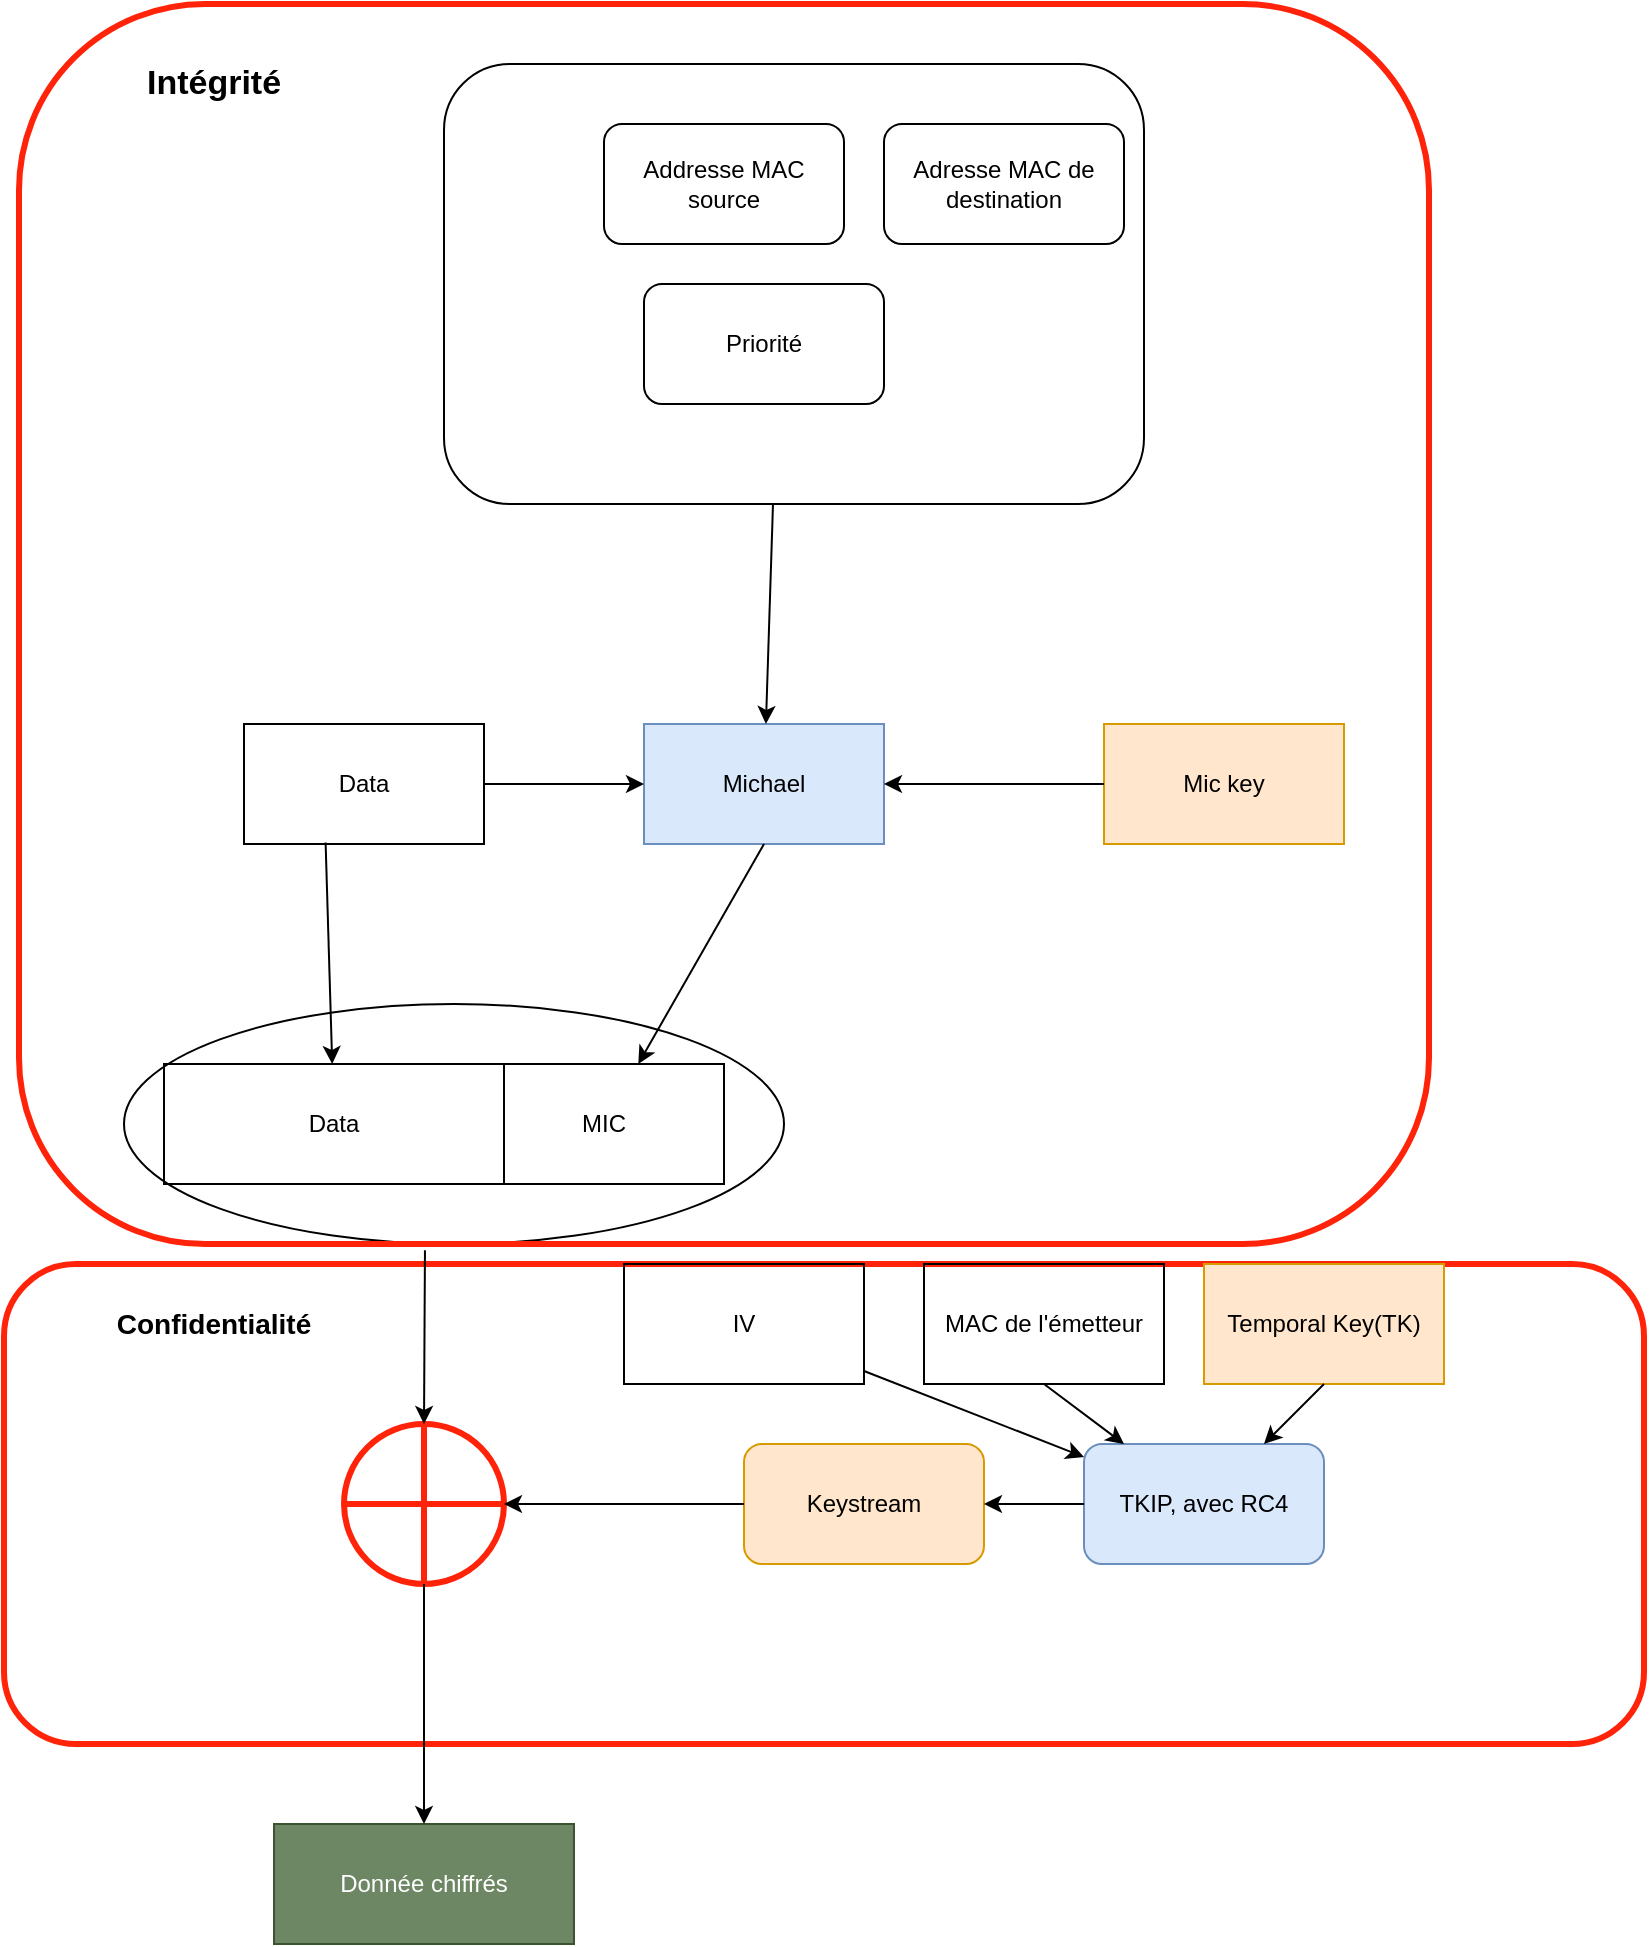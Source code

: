 <mxfile version="13.7.9" type="device" pages="4"><diagram id="kMH1lo6tfA0wAa0Jl7Ul" name="Page-1"><mxGraphModel dx="2678" dy="592" grid="1" gridSize="10" guides="1" tooltips="1" connect="1" arrows="1" fold="1" page="1" pageScale="1" pageWidth="1654" pageHeight="2336" math="0" shadow="0"><root><mxCell id="0"/><mxCell id="1" parent="0"/><mxCell id="d4T42-UDSkTKx1eK6_fw-1" value="Data" style="rounded=0;whiteSpace=wrap;html=1;" parent="1" vertex="1"><mxGeometry x="100" y="420" width="120" height="60" as="geometry"/></mxCell><mxCell id="d4T42-UDSkTKx1eK6_fw-2" value="Mic key" style="rounded=0;whiteSpace=wrap;html=1;fillColor=#ffe6cc;strokeColor=#d79b00;" parent="1" vertex="1"><mxGeometry x="530" y="420" width="120" height="60" as="geometry"/></mxCell><mxCell id="d4T42-UDSkTKx1eK6_fw-3" value="Michael" style="rounded=0;whiteSpace=wrap;html=1;fillColor=#dae8fc;strokeColor=#6c8ebf;" parent="1" vertex="1"><mxGeometry x="300" y="420" width="120" height="60" as="geometry"/></mxCell><mxCell id="d4T42-UDSkTKx1eK6_fw-4" value="Addresse MAC source" style="rounded=1;whiteSpace=wrap;html=1;" parent="1" vertex="1"><mxGeometry x="280" y="120" width="120" height="60" as="geometry"/></mxCell><mxCell id="d4T42-UDSkTKx1eK6_fw-6" value="Adresse MAC de destination" style="rounded=1;whiteSpace=wrap;html=1;" parent="1" vertex="1"><mxGeometry x="420" y="120" width="120" height="60" as="geometry"/></mxCell><mxCell id="d4T42-UDSkTKx1eK6_fw-7" value="Priorité" style="rounded=1;whiteSpace=wrap;html=1;" parent="1" vertex="1"><mxGeometry x="300" y="200" width="120" height="60" as="geometry"/></mxCell><mxCell id="d4T42-UDSkTKx1eK6_fw-8" value="" style="rounded=1;whiteSpace=wrap;html=1;fillColor=none;" parent="1" vertex="1"><mxGeometry x="200" y="90" width="350" height="220" as="geometry"/></mxCell><mxCell id="d4T42-UDSkTKx1eK6_fw-9" value="MIC" style="rounded=0;whiteSpace=wrap;html=1;fillColor=none;" parent="1" vertex="1"><mxGeometry x="220" y="590" width="120" height="60" as="geometry"/></mxCell><mxCell id="d4T42-UDSkTKx1eK6_fw-10" value="Data" style="rounded=0;whiteSpace=wrap;html=1;" parent="1" vertex="1"><mxGeometry x="60" y="590" width="170" height="60" as="geometry"/></mxCell><mxCell id="d4T42-UDSkTKx1eK6_fw-11" value="" style="endArrow=classic;html=1;" parent="1" source="d4T42-UDSkTKx1eK6_fw-2" target="d4T42-UDSkTKx1eK6_fw-3" edge="1"><mxGeometry width="50" height="50" relative="1" as="geometry"><mxPoint x="600" y="500" as="sourcePoint"/><mxPoint x="650" y="450" as="targetPoint"/></mxGeometry></mxCell><mxCell id="d4T42-UDSkTKx1eK6_fw-12" value="" style="endArrow=classic;html=1;" parent="1" source="d4T42-UDSkTKx1eK6_fw-1" target="d4T42-UDSkTKx1eK6_fw-3" edge="1"><mxGeometry width="50" height="50" relative="1" as="geometry"><mxPoint x="260" y="500" as="sourcePoint"/><mxPoint x="310" y="450" as="targetPoint"/></mxGeometry></mxCell><mxCell id="d4T42-UDSkTKx1eK6_fw-13" value="" style="endArrow=classic;html=1;exitX=0.47;exitY=1;exitDx=0;exitDy=0;exitPerimeter=0;" parent="1" source="d4T42-UDSkTKx1eK6_fw-8" target="d4T42-UDSkTKx1eK6_fw-3" edge="1"><mxGeometry width="50" height="50" relative="1" as="geometry"><mxPoint x="430" y="440" as="sourcePoint"/><mxPoint x="480" y="390" as="targetPoint"/></mxGeometry></mxCell><mxCell id="d4T42-UDSkTKx1eK6_fw-15" value="" style="endArrow=classic;html=1;exitX=0.34;exitY=0.987;exitDx=0;exitDy=0;exitPerimeter=0;" parent="1" source="d4T42-UDSkTKx1eK6_fw-1" target="d4T42-UDSkTKx1eK6_fw-10" edge="1"><mxGeometry width="50" height="50" relative="1" as="geometry"><mxPoint x="130" y="610" as="sourcePoint"/><mxPoint x="180" y="560" as="targetPoint"/></mxGeometry></mxCell><mxCell id="d4T42-UDSkTKx1eK6_fw-16" value="Keystream" style="rounded=1;whiteSpace=wrap;html=1;fillColor=#ffe6cc;strokeColor=#d79b00;" parent="1" vertex="1"><mxGeometry x="350" y="780" width="120" height="60" as="geometry"/></mxCell><mxCell id="d4T42-UDSkTKx1eK6_fw-18" value="TKIP, avec RC4" style="rounded=1;whiteSpace=wrap;html=1;fillColor=#dae8fc;strokeColor=#6c8ebf;" parent="1" vertex="1"><mxGeometry x="520" y="780" width="120" height="60" as="geometry"/></mxCell><mxCell id="d4T42-UDSkTKx1eK6_fw-19" value="Donnée chiffrés" style="rounded=0;whiteSpace=wrap;html=1;fillColor=#6d8764;strokeColor=#3A5431;fontColor=#ffffff;" parent="1" vertex="1"><mxGeometry x="115" y="970" width="150" height="60" as="geometry"/></mxCell><mxCell id="wmOhQqK2xpmGwxzSwoNU-1" value="" style="endArrow=classic;html=1;exitX=0.5;exitY=1;exitDx=0;exitDy=0;" parent="1" source="d4T42-UDSkTKx1eK6_fw-3" target="d4T42-UDSkTKx1eK6_fw-9" edge="1"><mxGeometry width="50" height="50" relative="1" as="geometry"><mxPoint x="370" y="600" as="sourcePoint"/><mxPoint x="420" y="550" as="targetPoint"/></mxGeometry></mxCell><mxCell id="wmOhQqK2xpmGwxzSwoNU-3" value="" style="ellipse;whiteSpace=wrap;html=1;fillColor=none;" parent="1" vertex="1"><mxGeometry x="40" y="560" width="330" height="120" as="geometry"/></mxCell><mxCell id="r4Z84UnIVoHtkfvVtXk3-2" value="&lt;b&gt;&lt;font style=&quot;font-size: 17px&quot;&gt;Intégrité&lt;/font&gt;&lt;/b&gt;" style="text;html=1;strokeColor=none;fillColor=none;align=center;verticalAlign=middle;whiteSpace=wrap;rounded=0;" parent="1" vertex="1"><mxGeometry x="40" y="90" width="90" height="20" as="geometry"/></mxCell><mxCell id="r4Z84UnIVoHtkfvVtXk3-4" value="" style="rounded=1;whiteSpace=wrap;html=1;strokeColor=#FF230A;strokeWidth=3;fillColor=none;" parent="1" vertex="1"><mxGeometry x="-20" y="690" width="820" height="240" as="geometry"/></mxCell><mxCell id="r4Z84UnIVoHtkfvVtXk3-5" value="" style="rounded=1;whiteSpace=wrap;html=1;strokeColor=#FF230A;strokeWidth=3;fillColor=none;" parent="1" vertex="1"><mxGeometry x="-12.5" y="60" width="705" height="620" as="geometry"/></mxCell><mxCell id="r4Z84UnIVoHtkfvVtXk3-6" value="&lt;b&gt;&lt;font style=&quot;font-size: 14px&quot;&gt;Confidentialité&lt;/font&gt;&lt;/b&gt;" style="text;html=1;strokeColor=none;fillColor=none;align=center;verticalAlign=middle;whiteSpace=wrap;rounded=0;" parent="1" vertex="1"><mxGeometry x="65" y="710" width="40" height="20" as="geometry"/></mxCell><mxCell id="r4Z84UnIVoHtkfvVtXk3-11" value="" style="shape=orEllipse;perimeter=ellipsePerimeter;whiteSpace=wrap;html=1;backgroundOutline=1;strokeColor=#FF230A;strokeWidth=3;fillColor=none;" parent="1" vertex="1"><mxGeometry x="150" y="770" width="80" height="80" as="geometry"/></mxCell><mxCell id="r4Z84UnIVoHtkfvVtXk3-13" value="" style="endArrow=classic;html=1;exitX=0.456;exitY=1.026;exitDx=0;exitDy=0;exitPerimeter=0;" parent="1" source="wmOhQqK2xpmGwxzSwoNU-3" target="r4Z84UnIVoHtkfvVtXk3-11" edge="1"><mxGeometry width="50" height="50" relative="1" as="geometry"><mxPoint x="210" y="730" as="sourcePoint"/><mxPoint x="260" y="710" as="targetPoint"/></mxGeometry></mxCell><mxCell id="r4Z84UnIVoHtkfvVtXk3-14" value="" style="endArrow=classic;html=1;exitX=0.5;exitY=1;exitDx=0;exitDy=0;" parent="1" source="r4Z84UnIVoHtkfvVtXk3-11" target="d4T42-UDSkTKx1eK6_fw-19" edge="1"><mxGeometry width="50" height="50" relative="1" as="geometry"><mxPoint x="220" y="890" as="sourcePoint"/><mxPoint x="270" y="840" as="targetPoint"/></mxGeometry></mxCell><mxCell id="_xqExzmbUPndg7KOrjFZ-1" value="" style="endArrow=classic;html=1;" parent="1" source="d4T42-UDSkTKx1eK6_fw-18" target="d4T42-UDSkTKx1eK6_fw-16" edge="1"><mxGeometry width="50" height="50" relative="1" as="geometry"><mxPoint x="-60" y="850" as="sourcePoint"/><mxPoint x="-10" y="800" as="targetPoint"/></mxGeometry></mxCell><mxCell id="_xqExzmbUPndg7KOrjFZ-2" value="" style="endArrow=classic;html=1;" parent="1" source="_xqExzmbUPndg7KOrjFZ-5" target="d4T42-UDSkTKx1eK6_fw-18" edge="1"><mxGeometry width="50" height="50" relative="1" as="geometry"><mxPoint x="-120" y="950" as="sourcePoint"/><mxPoint x="-70" y="900" as="targetPoint"/></mxGeometry></mxCell><mxCell id="_xqExzmbUPndg7KOrjFZ-3" value="Temporal Key(TK)" style="rounded=0;whiteSpace=wrap;html=1;strokeWidth=1;fillColor=#ffe6cc;strokeColor=#d79b00;" parent="1" vertex="1"><mxGeometry x="580" y="690" width="120" height="60" as="geometry"/></mxCell><mxCell id="_xqExzmbUPndg7KOrjFZ-4" value="MAC de l'émetteur" style="rounded=0;whiteSpace=wrap;html=1;strokeWidth=1;fillColor=none;" parent="1" vertex="1"><mxGeometry x="440" y="690" width="120" height="60" as="geometry"/></mxCell><mxCell id="_xqExzmbUPndg7KOrjFZ-5" value="IV" style="rounded=0;whiteSpace=wrap;html=1;strokeWidth=1;fillColor=none;" parent="1" vertex="1"><mxGeometry x="290" y="690" width="120" height="60" as="geometry"/></mxCell><mxCell id="_xqExzmbUPndg7KOrjFZ-8" value="" style="endArrow=classic;html=1;exitX=0.5;exitY=1;exitDx=0;exitDy=0;" parent="1" source="_xqExzmbUPndg7KOrjFZ-4" target="d4T42-UDSkTKx1eK6_fw-18" edge="1"><mxGeometry width="50" height="50" relative="1" as="geometry"><mxPoint x="-80" y="810" as="sourcePoint"/><mxPoint x="-30" y="760" as="targetPoint"/></mxGeometry></mxCell><mxCell id="_xqExzmbUPndg7KOrjFZ-14" value="" style="endArrow=classic;html=1;exitX=0.5;exitY=1;exitDx=0;exitDy=0;" parent="1" source="_xqExzmbUPndg7KOrjFZ-3" target="d4T42-UDSkTKx1eK6_fw-18" edge="1"><mxGeometry width="50" height="50" relative="1" as="geometry"><mxPoint x="680" y="820" as="sourcePoint"/><mxPoint x="730" y="770" as="targetPoint"/></mxGeometry></mxCell><mxCell id="_xqExzmbUPndg7KOrjFZ-15" value="" style="endArrow=classic;html=1;" parent="1" source="d4T42-UDSkTKx1eK6_fw-16" target="r4Z84UnIVoHtkfvVtXk3-11" edge="1"><mxGeometry width="50" height="50" relative="1" as="geometry"><mxPoint x="270" y="820" as="sourcePoint"/><mxPoint x="320" y="770" as="targetPoint"/></mxGeometry></mxCell></root></mxGraphModel></diagram><diagram id="2jRkgKMWsmRQFRC0L2wX" name="Page-2"><mxGraphModel dx="2678" dy="592" grid="1" gridSize="10" guides="1" tooltips="1" connect="1" arrows="1" fold="1" page="1" pageScale="1" pageWidth="1654" pageHeight="2336" math="0" shadow="0"><root><mxCell id="tLFyuCqeqxM9MWbRF6Dn-0"/><mxCell id="tLFyuCqeqxM9MWbRF6Dn-1" parent="tLFyuCqeqxM9MWbRF6Dn-0"/><mxCell id="tLFyuCqeqxM9MWbRF6Dn-2" value="Passphrase" style="rounded=0;whiteSpace=wrap;html=1;fillColor=#ffe6cc;strokeColor=#d79b00;" parent="tLFyuCqeqxM9MWbRF6Dn-1" vertex="1"><mxGeometry x="150" y="200" width="120" height="60" as="geometry"/></mxCell><mxCell id="tLFyuCqeqxM9MWbRF6Dn-4" value="SSID" style="rounded=1;whiteSpace=wrap;html=1;" parent="tLFyuCqeqxM9MWbRF6Dn-1" vertex="1"><mxGeometry x="340" y="190" width="120" height="60" as="geometry"/></mxCell><mxCell id="tLFyuCqeqxM9MWbRF6Dn-5" value="len(SSID)" style="rounded=1;whiteSpace=wrap;html=1;" parent="tLFyuCqeqxM9MWbRF6Dn-1" vertex="1"><mxGeometry x="340" y="355" width="120" height="50" as="geometry"/></mxCell><mxCell id="tLFyuCqeqxM9MWbRF6Dn-6" value="PBKDF2" style="rounded=1;whiteSpace=wrap;html=1;fillColor=#dae8fc;strokeColor=#6c8ebf;" parent="tLFyuCqeqxM9MWbRF6Dn-1" vertex="1"><mxGeometry x="150" y="350" width="120" height="60" as="geometry"/></mxCell><mxCell id="tLFyuCqeqxM9MWbRF6Dn-7" value="PMK (PMK)" style="rounded=1;whiteSpace=wrap;html=1;fillColor=#ffe6cc;strokeColor=#d79b00;" parent="tLFyuCqeqxM9MWbRF6Dn-1" vertex="1"><mxGeometry x="150" y="465" width="120" height="60" as="geometry"/></mxCell><mxCell id="tLFyuCqeqxM9MWbRF6Dn-8" value="MAC1" style="rounded=1;whiteSpace=wrap;html=1;" parent="tLFyuCqeqxM9MWbRF6Dn-1" vertex="1"><mxGeometry x="450" y="465" width="120" height="60" as="geometry"/></mxCell><mxCell id="tLFyuCqeqxM9MWbRF6Dn-9" value="MAC2" style="rounded=1;whiteSpace=wrap;html=1;" parent="tLFyuCqeqxM9MWbRF6Dn-1" vertex="1"><mxGeometry x="300" y="465" width="120" height="60" as="geometry"/></mxCell><mxCell id="tLFyuCqeqxM9MWbRF6Dn-10" value="Nonce1" style="rounded=1;whiteSpace=wrap;html=1;" parent="tLFyuCqeqxM9MWbRF6Dn-1" vertex="1"><mxGeometry x="10" y="470" width="120" height="60" as="geometry"/></mxCell><mxCell id="tLFyuCqeqxM9MWbRF6Dn-11" value="Nonce2" style="rounded=1;whiteSpace=wrap;html=1;" parent="tLFyuCqeqxM9MWbRF6Dn-1" vertex="1"><mxGeometry x="-140" y="465" width="120" height="60" as="geometry"/></mxCell><mxCell id="QmkAAlkEczvY1oH-VnBV-0" value="Pseudo-Random Function basée sur sha1" style="rounded=1;whiteSpace=wrap;html=1;fillColor=#dae8fc;strokeColor=#6c8ebf;" parent="tLFyuCqeqxM9MWbRF6Dn-1" vertex="1"><mxGeometry x="140" y="600" width="120" height="60" as="geometry"/></mxCell><mxCell id="QmkAAlkEczvY1oH-VnBV-1" value="PTK" style="rounded=1;whiteSpace=wrap;html=1;fillColor=#ffe6cc;strokeColor=#d79b00;" parent="tLFyuCqeqxM9MWbRF6Dn-1" vertex="1"><mxGeometry x="140" y="730" width="120" height="60" as="geometry"/></mxCell><mxCell id="QmkAAlkEczvY1oH-VnBV-2" value="KEK" style="rounded=1;whiteSpace=wrap;html=1;fillColor=#ffe6cc;strokeColor=#d79b00;" parent="tLFyuCqeqxM9MWbRF6Dn-1" vertex="1"><mxGeometry x="120" y="940" width="120" height="60" as="geometry"/></mxCell><mxCell id="QmkAAlkEczvY1oH-VnBV-3" value="KCK" style="rounded=1;whiteSpace=wrap;html=1;fillColor=#ffe6cc;strokeColor=#d79b00;" parent="tLFyuCqeqxM9MWbRF6Dn-1" vertex="1"><mxGeometry x="-50" y="940" width="120" height="60" as="geometry"/></mxCell><mxCell id="QmkAAlkEczvY1oH-VnBV-4" value="Temporal Key (TK)" style="rounded=1;whiteSpace=wrap;html=1;fillColor=#ffe6cc;strokeColor=#d79b00;" parent="tLFyuCqeqxM9MWbRF6Dn-1" vertex="1"><mxGeometry x="290" y="940" width="120" height="60" as="geometry"/></mxCell><mxCell id="QmkAAlkEczvY1oH-VnBV-5" value="MICK key" style="rounded=1;whiteSpace=wrap;html=1;fillColor=#ffe6cc;strokeColor=#d79b00;" parent="tLFyuCqeqxM9MWbRF6Dn-1" vertex="1"><mxGeometry x="460" y="940" width="120" height="60" as="geometry"/></mxCell><mxCell id="QmkAAlkEczvY1oH-VnBV-8" value="" style="endArrow=classic;html=1;" parent="tLFyuCqeqxM9MWbRF6Dn-1" source="tLFyuCqeqxM9MWbRF6Dn-2" target="tLFyuCqeqxM9MWbRF6Dn-6" edge="1"><mxGeometry width="50" height="50" relative="1" as="geometry"><mxPoint x="320" y="350" as="sourcePoint"/><mxPoint x="370" y="300" as="targetPoint"/></mxGeometry></mxCell><mxCell id="QmkAAlkEczvY1oH-VnBV-12" value="" style="endArrow=classic;html=1;" parent="tLFyuCqeqxM9MWbRF6Dn-1" source="tLFyuCqeqxM9MWbRF6Dn-4" target="tLFyuCqeqxM9MWbRF6Dn-5" edge="1"><mxGeometry width="50" height="50" relative="1" as="geometry"><mxPoint x="290" y="110" as="sourcePoint"/><mxPoint x="340" y="60" as="targetPoint"/></mxGeometry></mxCell><mxCell id="QmkAAlkEczvY1oH-VnBV-13" value="" style="endArrow=classic;html=1;entryX=1;entryY=0.5;entryDx=0;entryDy=0;" parent="tLFyuCqeqxM9MWbRF6Dn-1" source="tLFyuCqeqxM9MWbRF6Dn-5" target="tLFyuCqeqxM9MWbRF6Dn-6" edge="1"><mxGeometry width="50" height="50" relative="1" as="geometry"><mxPoint x="510" y="180" as="sourcePoint"/><mxPoint x="560" y="130" as="targetPoint"/></mxGeometry></mxCell><mxCell id="QmkAAlkEczvY1oH-VnBV-16" value="" style="endArrow=classic;html=1;" parent="tLFyuCqeqxM9MWbRF6Dn-1" source="QmkAAlkEczvY1oH-VnBV-0" target="QmkAAlkEczvY1oH-VnBV-1" edge="1"><mxGeometry width="50" height="50" relative="1" as="geometry"><mxPoint x="470" y="690" as="sourcePoint"/><mxPoint x="520" y="640" as="targetPoint"/></mxGeometry></mxCell><mxCell id="QmkAAlkEczvY1oH-VnBV-17" value="" style="endArrow=none;dashed=1;html=1;dashPattern=1 3;strokeWidth=2;" parent="tLFyuCqeqxM9MWbRF6Dn-1" edge="1"><mxGeometry width="50" height="50" relative="1" as="geometry"><mxPoint x="110" y="850" as="sourcePoint"/><mxPoint x="260" y="850" as="targetPoint"/><Array as="points"/></mxGeometry></mxCell><mxCell id="LyfxFXl9fcKBezQ5ltgl-2" value="" style="endArrow=classic;html=1;entryX=0.5;entryY=0;entryDx=0;entryDy=0;" parent="tLFyuCqeqxM9MWbRF6Dn-1" target="QmkAAlkEczvY1oH-VnBV-3" edge="1"><mxGeometry width="50" height="50" relative="1" as="geometry"><mxPoint x="170" y="850" as="sourcePoint"/><mxPoint x="80" y="840" as="targetPoint"/></mxGeometry></mxCell><mxCell id="LyfxFXl9fcKBezQ5ltgl-3" value="" style="endArrow=classic;html=1;" parent="tLFyuCqeqxM9MWbRF6Dn-1" target="QmkAAlkEczvY1oH-VnBV-2" edge="1"><mxGeometry width="50" height="50" relative="1" as="geometry"><mxPoint x="170" y="850" as="sourcePoint"/><mxPoint x="220" y="870" as="targetPoint"/></mxGeometry></mxCell><mxCell id="LyfxFXl9fcKBezQ5ltgl-4" value="" style="endArrow=classic;html=1;entryX=0.5;entryY=0;entryDx=0;entryDy=0;" parent="tLFyuCqeqxM9MWbRF6Dn-1" target="QmkAAlkEczvY1oH-VnBV-4" edge="1"><mxGeometry width="50" height="50" relative="1" as="geometry"><mxPoint x="170" y="850" as="sourcePoint"/><mxPoint x="340" y="850" as="targetPoint"/></mxGeometry></mxCell><mxCell id="LyfxFXl9fcKBezQ5ltgl-5" value="" style="endArrow=classic;html=1;entryX=0.5;entryY=0;entryDx=0;entryDy=0;" parent="tLFyuCqeqxM9MWbRF6Dn-1" target="QmkAAlkEczvY1oH-VnBV-5" edge="1"><mxGeometry width="50" height="50" relative="1" as="geometry"><mxPoint x="160" y="850" as="sourcePoint"/><mxPoint x="390" y="840" as="targetPoint"/></mxGeometry></mxCell><mxCell id="LyfxFXl9fcKBezQ5ltgl-6" value="" style="endArrow=classic;html=1;" parent="tLFyuCqeqxM9MWbRF6Dn-1" source="QmkAAlkEczvY1oH-VnBV-1" edge="1"><mxGeometry width="50" height="50" relative="1" as="geometry"><mxPoint x="330" y="830" as="sourcePoint"/><mxPoint x="180" y="850" as="targetPoint"/></mxGeometry></mxCell><mxCell id="LyfxFXl9fcKBezQ5ltgl-7" value="" style="endArrow=classic;html=1;" parent="tLFyuCqeqxM9MWbRF6Dn-1" source="tLFyuCqeqxM9MWbRF6Dn-7" target="QmkAAlkEczvY1oH-VnBV-0" edge="1"><mxGeometry width="50" height="50" relative="1" as="geometry"><mxPoint x="220" y="600" as="sourcePoint"/><mxPoint x="270" y="550" as="targetPoint"/></mxGeometry></mxCell><mxCell id="LyfxFXl9fcKBezQ5ltgl-8" value="" style="endArrow=classic;html=1;exitX=0.406;exitY=1.005;exitDx=0;exitDy=0;exitPerimeter=0;entryX=0;entryY=0.25;entryDx=0;entryDy=0;" parent="tLFyuCqeqxM9MWbRF6Dn-1" source="tLFyuCqeqxM9MWbRF6Dn-11" target="QmkAAlkEczvY1oH-VnBV-0" edge="1"><mxGeometry width="50" height="50" relative="1" as="geometry"><mxPoint x="-50" y="630" as="sourcePoint"/><mxPoint y="580" as="targetPoint"/></mxGeometry></mxCell><mxCell id="LyfxFXl9fcKBezQ5ltgl-9" value="" style="endArrow=classic;html=1;exitX=0.5;exitY=1;exitDx=0;exitDy=0;entryX=0.25;entryY=0;entryDx=0;entryDy=0;" parent="tLFyuCqeqxM9MWbRF6Dn-1" source="tLFyuCqeqxM9MWbRF6Dn-10" target="QmkAAlkEczvY1oH-VnBV-0" edge="1"><mxGeometry width="50" height="50" relative="1" as="geometry"><mxPoint x="130" y="590" as="sourcePoint"/><mxPoint x="180" y="540" as="targetPoint"/></mxGeometry></mxCell><mxCell id="LyfxFXl9fcKBezQ5ltgl-10" value="" style="endArrow=classic;html=1;exitX=0.5;exitY=1;exitDx=0;exitDy=0;" parent="tLFyuCqeqxM9MWbRF6Dn-1" source="tLFyuCqeqxM9MWbRF6Dn-9" target="QmkAAlkEczvY1oH-VnBV-0" edge="1"><mxGeometry width="50" height="50" relative="1" as="geometry"><mxPoint x="340" y="640" as="sourcePoint"/><mxPoint x="390" y="590" as="targetPoint"/></mxGeometry></mxCell><mxCell id="LyfxFXl9fcKBezQ5ltgl-11" value="" style="endArrow=classic;html=1;" parent="tLFyuCqeqxM9MWbRF6Dn-1" source="tLFyuCqeqxM9MWbRF6Dn-8" target="QmkAAlkEczvY1oH-VnBV-0" edge="1"><mxGeometry width="50" height="50" relative="1" as="geometry"><mxPoint x="410" y="620" as="sourcePoint"/><mxPoint x="430" y="580" as="targetPoint"/></mxGeometry></mxCell><mxCell id="LyfxFXl9fcKBezQ5ltgl-12" value="" style="endArrow=classic;html=1;exitX=0.5;exitY=1;exitDx=0;exitDy=0;" parent="tLFyuCqeqxM9MWbRF6Dn-1" source="tLFyuCqeqxM9MWbRF6Dn-6" target="tLFyuCqeqxM9MWbRF6Dn-7" edge="1"><mxGeometry width="50" height="50" relative="1" as="geometry"><mxPoint x="280" y="460" as="sourcePoint"/><mxPoint x="330" y="410" as="targetPoint"/></mxGeometry></mxCell><mxCell id="D8jyVLCf_5SKGLx6WCrg-0" value="" style="endArrow=classic;html=1;" parent="tLFyuCqeqxM9MWbRF6Dn-1" source="tLFyuCqeqxM9MWbRF6Dn-4" target="tLFyuCqeqxM9MWbRF6Dn-6" edge="1"><mxGeometry width="50" height="50" relative="1" as="geometry"><mxPoint x="290" y="330" as="sourcePoint"/><mxPoint x="340" y="280" as="targetPoint"/></mxGeometry></mxCell></root></mxGraphModel></diagram><diagram id="RKllyyiaYtxzZOmeZwMr" name="WEP"><mxGraphModel dx="1024" dy="592" grid="1" gridSize="10" guides="1" tooltips="1" connect="1" arrows="1" fold="1" page="1" pageScale="1" pageWidth="1654" pageHeight="2336" math="0" shadow="0"><root><mxCell id="9MJRhpFsaLP6SMJbUY3f-0"/><mxCell id="9MJRhpFsaLP6SMJbUY3f-1" parent="9MJRhpFsaLP6SMJbUY3f-0"/><mxCell id="D--rD-LPd1yvVFBTKLl3-1" value="Data" style="rounded=1;whiteSpace=wrap;html=1;fillColor=#d5e8d4;strokeColor=#82b366;" parent="9MJRhpFsaLP6SMJbUY3f-1" vertex="1"><mxGeometry x="110" y="450" width="120" height="60" as="geometry"/></mxCell><mxCell id="D--rD-LPd1yvVFBTKLl3-3" value="" style="endArrow=classic;html=1;" parent="9MJRhpFsaLP6SMJbUY3f-1" source="D--rD-LPd1yvVFBTKLl3-1" target="9S7WQxmpVyDuJbdc04HZ-1" edge="1"><mxGeometry width="50" height="50" relative="1" as="geometry"><mxPoint x="160" y="610" as="sourcePoint"/><mxPoint x="170" y="570" as="targetPoint"/></mxGeometry></mxCell><mxCell id="D--rD-LPd1yvVFBTKLl3-4" value="IV" style="rounded=0;whiteSpace=wrap;html=1;" parent="9MJRhpFsaLP6SMJbUY3f-1" vertex="1"><mxGeometry x="450" y="470" width="80" height="60" as="geometry"/></mxCell><mxCell id="D--rD-LPd1yvVFBTKLl3-6" value="Key" style="rounded=0;whiteSpace=wrap;html=1;fillColor=#ffe6cc;strokeColor=#d79b00;" parent="9MJRhpFsaLP6SMJbUY3f-1" vertex="1"><mxGeometry x="320" y="470" width="80" height="60" as="geometry"/></mxCell><mxCell id="D--rD-LPd1yvVFBTKLl3-7" value="Seed RC4 :&lt;br&gt;Concatenate&lt;br&gt;Key + IV" style="rounded=0;whiteSpace=wrap;html=1;" parent="9MJRhpFsaLP6SMJbUY3f-1" vertex="1"><mxGeometry x="350" y="580" width="120" height="60" as="geometry"/></mxCell><mxCell id="D--rD-LPd1yvVFBTKLl3-8" value="" style="endArrow=classic;html=1;exitX=0.75;exitY=1;exitDx=0;exitDy=0;" parent="9MJRhpFsaLP6SMJbUY3f-1" source="D--rD-LPd1yvVFBTKLl3-6" target="D--rD-LPd1yvVFBTKLl3-7" edge="1"><mxGeometry width="50" height="50" relative="1" as="geometry"><mxPoint x="400" y="580" as="sourcePoint"/><mxPoint x="450" y="530" as="targetPoint"/></mxGeometry></mxCell><mxCell id="D--rD-LPd1yvVFBTKLl3-9" value="" style="endArrow=classic;html=1;" parent="9MJRhpFsaLP6SMJbUY3f-1" source="D--rD-LPd1yvVFBTKLl3-4" target="D--rD-LPd1yvVFBTKLl3-7" edge="1"><mxGeometry width="50" height="50" relative="1" as="geometry"><mxPoint x="460" y="590" as="sourcePoint"/><mxPoint x="510" y="540" as="targetPoint"/></mxGeometry></mxCell><mxCell id="D--rD-LPd1yvVFBTKLl3-11" value="Keystream" style="rounded=1;whiteSpace=wrap;html=1;fillColor=#fff2cc;strokeColor=#d6b656;" parent="9MJRhpFsaLP6SMJbUY3f-1" vertex="1"><mxGeometry x="350" y="800" width="120" height="60" as="geometry"/></mxCell><mxCell id="D--rD-LPd1yvVFBTKLl3-12" value="Data" style="rounded=1;whiteSpace=wrap;html=1;fillColor=#d5e8d4;strokeColor=#82b366;" parent="9MJRhpFsaLP6SMJbUY3f-1" vertex="1"><mxGeometry x="230" y="650" width="80" height="60" as="geometry"/></mxCell><mxCell id="D--rD-LPd1yvVFBTKLl3-14" value="" style="shape=orEllipse;perimeter=ellipsePerimeter;whiteSpace=wrap;html=1;backgroundOutline=1;" parent="9MJRhpFsaLP6SMJbUY3f-1" vertex="1"><mxGeometry x="190" y="790" width="80" height="80" as="geometry"/></mxCell><mxCell id="D--rD-LPd1yvVFBTKLl3-15" value="" style="endArrow=classic;html=1;exitX=1;exitY=1;exitDx=0;exitDy=0;" parent="9MJRhpFsaLP6SMJbUY3f-1" source="9S7WQxmpVyDuJbdc04HZ-0" target="D--rD-LPd1yvVFBTKLl3-14" edge="1"><mxGeometry width="50" height="50" relative="1" as="geometry"><mxPoint x="223" y="700" as="sourcePoint"/><mxPoint x="310" y="680" as="targetPoint"/></mxGeometry></mxCell><mxCell id="D--rD-LPd1yvVFBTKLl3-16" value="" style="endArrow=classic;html=1;" parent="9MJRhpFsaLP6SMJbUY3f-1" source="D--rD-LPd1yvVFBTKLl3-11" target="D--rD-LPd1yvVFBTKLl3-14" edge="1"><mxGeometry width="50" height="50" relative="1" as="geometry"><mxPoint x="250" y="880" as="sourcePoint"/><mxPoint x="300" y="830" as="targetPoint"/></mxGeometry></mxCell><mxCell id="D--rD-LPd1yvVFBTKLl3-17" value="" style="endArrow=classic;html=1;exitX=0.5;exitY=1;exitDx=0;exitDy=0;" parent="9MJRhpFsaLP6SMJbUY3f-1" source="9S7WQxmpVyDuJbdc04HZ-3" target="D--rD-LPd1yvVFBTKLl3-11" edge="1"><mxGeometry width="50" height="50" relative="1" as="geometry"><mxPoint x="410" y="750" as="sourcePoint"/><mxPoint x="470" y="750" as="targetPoint"/></mxGeometry></mxCell><mxCell id="D--rD-LPd1yvVFBTKLl3-18" value="" style="endArrow=classic;html=1;exitX=0.5;exitY=1;exitDx=0;exitDy=0;entryX=0.5;entryY=0;entryDx=0;entryDy=0;" parent="9MJRhpFsaLP6SMJbUY3f-1" source="D--rD-LPd1yvVFBTKLl3-7" target="9S7WQxmpVyDuJbdc04HZ-3" edge="1"><mxGeometry width="50" height="50" relative="1" as="geometry"><mxPoint x="440" y="690" as="sourcePoint"/><mxPoint x="410" y="690" as="targetPoint"/></mxGeometry></mxCell><mxCell id="Ju_AO9CNJLuch1CKwmYc-0" value="&lt;b&gt;&lt;font style=&quot;font-size: 20px&quot;&gt;WEP&lt;/font&gt;&lt;/b&gt;" style="text;html=1;strokeColor=none;fillColor=none;align=center;verticalAlign=middle;whiteSpace=wrap;rounded=0;" parent="9MJRhpFsaLP6SMJbUY3f-1" vertex="1"><mxGeometry x="20" y="380" width="60" height="20" as="geometry"/></mxCell><mxCell id="7Xm91VNtY4V6HP5ApNes-0" value="Data" style="rounded=0;whiteSpace=wrap;html=1;fillColor=#d5e8d4;strokeColor=#82b366;" parent="9MJRhpFsaLP6SMJbUY3f-1" vertex="1"><mxGeometry x="640" y="560" width="130" height="60" as="geometry"/></mxCell><mxCell id="7Xm91VNtY4V6HP5ApNes-1" value="Integrity Control (ICV)" style="rounded=0;whiteSpace=wrap;html=1;fillColor=#e1d5e7;strokeColor=#9673a6;" parent="9MJRhpFsaLP6SMJbUY3f-1" vertex="1"><mxGeometry x="770" y="560" width="110" height="60" as="geometry"/></mxCell><mxCell id="7Xm91VNtY4V6HP5ApNes-2" value="" style="shape=orEllipse;perimeter=ellipsePerimeter;whiteSpace=wrap;html=1;backgroundOutline=1;" parent="9MJRhpFsaLP6SMJbUY3f-1" vertex="1"><mxGeometry x="720" y="650" width="80" height="80" as="geometry"/></mxCell><mxCell id="7Xm91VNtY4V6HP5ApNes-3" value="Pseudo-Random sequence (keystream)" style="rounded=0;whiteSpace=wrap;html=1;fillColor=#fff2cc;strokeColor=#d6b656;" parent="9MJRhpFsaLP6SMJbUY3f-1" vertex="1"><mxGeometry x="640" y="750" width="240" height="60" as="geometry"/></mxCell><mxCell id="7Xm91VNtY4V6HP5ApNes-6" value="Data" style="rounded=0;whiteSpace=wrap;html=1;fillColor=#f5f5f5;strokeColor=#666666;fontColor=#333333;" parent="9MJRhpFsaLP6SMJbUY3f-1" vertex="1"><mxGeometry x="640" y="870" width="130" height="60" as="geometry"/></mxCell><mxCell id="7Xm91VNtY4V6HP5ApNes-7" value="Integrity Control" style="rounded=0;whiteSpace=wrap;html=1;fillColor=#f5f5f5;strokeColor=#666666;fontColor=#333333;" parent="9MJRhpFsaLP6SMJbUY3f-1" vertex="1"><mxGeometry x="770" y="870" width="110" height="60" as="geometry"/></mxCell><mxCell id="7Xm91VNtY4V6HP5ApNes-12" value="" style="endArrow=none;html=1;" parent="9MJRhpFsaLP6SMJbUY3f-1" edge="1"><mxGeometry width="50" height="50" relative="1" as="geometry"><mxPoint x="640" y="840" as="sourcePoint"/><mxPoint x="880" y="840" as="targetPoint"/></mxGeometry></mxCell><mxCell id="9S7WQxmpVyDuJbdc04HZ-0" value="ICV" style="rounded=1;whiteSpace=wrap;html=1;fillColor=#e1d5e7;strokeColor=#9673a6;" parent="9MJRhpFsaLP6SMJbUY3f-1" vertex="1"><mxGeometry x="110" y="650" width="120" height="60" as="geometry"/></mxCell><mxCell id="9S7WQxmpVyDuJbdc04HZ-1" value="&lt;br&gt;CRC-32&lt;br&gt;" style="whiteSpace=wrap;html=1;aspect=fixed;fillColor=#dae8fc;strokeColor=#6c8ebf;" parent="9MJRhpFsaLP6SMJbUY3f-1" vertex="1"><mxGeometry x="130" y="530" width="80" height="80" as="geometry"/></mxCell><mxCell id="9S7WQxmpVyDuJbdc04HZ-2" value="" style="endArrow=classic;html=1;exitX=0.5;exitY=1;exitDx=0;exitDy=0;" parent="9MJRhpFsaLP6SMJbUY3f-1" source="9S7WQxmpVyDuJbdc04HZ-1" target="9S7WQxmpVyDuJbdc04HZ-0" edge="1"><mxGeometry width="50" height="50" relative="1" as="geometry"><mxPoint x="210" y="730" as="sourcePoint"/><mxPoint x="260" y="680" as="targetPoint"/></mxGeometry></mxCell><mxCell id="9S7WQxmpVyDuJbdc04HZ-3" value="RC4" style="whiteSpace=wrap;html=1;aspect=fixed;fillColor=#dae8fc;strokeColor=#6c8ebf;" parent="9MJRhpFsaLP6SMJbUY3f-1" vertex="1"><mxGeometry x="370" y="670" width="80" height="80" as="geometry"/></mxCell></root></mxGraphModel></diagram><diagram id="_LaQKIh1ueLTv9xEkJBX" name="WPA-generateKey"><mxGraphModel dx="1024" dy="592" grid="1" gridSize="10" guides="1" tooltips="1" connect="1" arrows="1" fold="1" page="1" pageScale="1" pageWidth="1654" pageHeight="2336" math="0" shadow="0"><root><mxCell id="LxmGjORxC4DXSqc9RMb6-0"/><mxCell id="LxmGjORxC4DXSqc9RMb6-1" parent="LxmGjORxC4DXSqc9RMb6-0"/></root></mxGraphModel></diagram></mxfile>